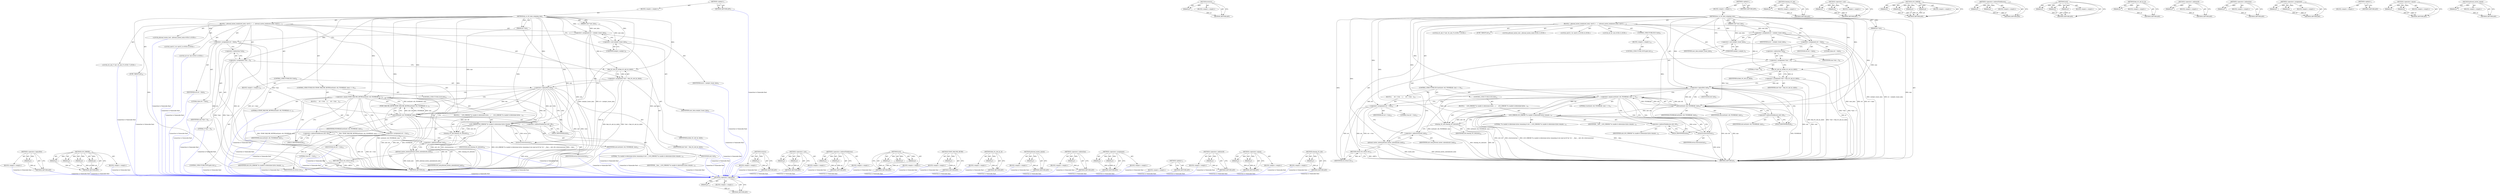 digraph "cleanup_rfc_slot" {
vulnerable_117 [label=<(METHOD,&lt;operator&gt;.logicalNot)>];
vulnerable_118 [label=<(PARAM,p1)>];
vulnerable_119 [label=<(BLOCK,&lt;empty&gt;,&lt;empty&gt;)>];
vulnerable_120 [label=<(METHOD_RETURN,ANY)>];
vulnerable_144 [label=<(METHOD,strerror)>];
vulnerable_145 [label=<(PARAM,p1)>];
vulnerable_146 [label=<(BLOCK,&lt;empty&gt;,&lt;empty&gt;)>];
vulnerable_147 [label=<(METHOD_RETURN,ANY)>];
vulnerable_6 [label=<(METHOD,&lt;global&gt;)<SUB>1</SUB>>];
vulnerable_7 [label=<(BLOCK,&lt;empty&gt;,&lt;empty&gt;)<SUB>1</SUB>>];
vulnerable_8 [label=<(METHOD,bta_co_rfc_data_outgoing_size)<SUB>1</SUB>>];
vulnerable_9 [label=<(PARAM,void *user_data)<SUB>1</SUB>>];
vulnerable_10 [label=<(PARAM,int *size)<SUB>1</SUB>>];
vulnerable_11 [label=<(BLOCK,{
  pthread_mutex_lock(&amp;slot_lock);

 uint32_t ...,{
  pthread_mutex_lock(&amp;slot_lock);

 uint32_t ...)<SUB>1</SUB>>];
vulnerable_12 [label="<(LOCAL,pthread_mutex_lock : pthread_mutex_lock)<SUB>2</SUB>>"];
vulnerable_13 [label="<(LOCAL,uint32_t id: uint32_t)<SUB>4</SUB>>"];
vulnerable_14 [label=<(&lt;operator&gt;.assignment,id = (uintptr_t)user_data)<SUB>4</SUB>>];
vulnerable_15 [label=<(IDENTIFIER,id,id = (uintptr_t)user_data)<SUB>4</SUB>>];
vulnerable_16 [label=<(&lt;operator&gt;.cast,(uintptr_t)user_data)<SUB>4</SUB>>];
vulnerable_17 [label=<(UNKNOWN,uintptr_t,uintptr_t)<SUB>4</SUB>>];
vulnerable_18 [label=<(IDENTIFIER,user_data,(uintptr_t)user_data)<SUB>4</SUB>>];
vulnerable_19 [label="<(LOCAL,int ret: int)<SUB>5</SUB>>"];
vulnerable_20 [label=<(&lt;operator&gt;.assignment,ret = false)<SUB>5</SUB>>];
vulnerable_21 [label=<(IDENTIFIER,ret,ret = false)<SUB>5</SUB>>];
vulnerable_22 [label=<(LITERAL,false,ret = false)<SUB>5</SUB>>];
vulnerable_23 [label=<(&lt;operator&gt;.assignment,*size = 0)<SUB>6</SUB>>];
vulnerable_24 [label=<(&lt;operator&gt;.indirection,*size)<SUB>6</SUB>>];
vulnerable_25 [label=<(IDENTIFIER,size,*size = 0)<SUB>6</SUB>>];
vulnerable_26 [label=<(LITERAL,0,*size = 0)<SUB>6</SUB>>];
vulnerable_27 [label="<(LOCAL,rfc_slot_t* slot: rfc_slot_t*)<SUB>7</SUB>>"];
vulnerable_28 [label=<(&lt;operator&gt;.assignment,*slot = find_rfc_slot_by_id(id))<SUB>7</SUB>>];
vulnerable_29 [label=<(IDENTIFIER,slot,*slot = find_rfc_slot_by_id(id))<SUB>7</SUB>>];
vulnerable_30 [label=<(find_rfc_slot_by_id,find_rfc_slot_by_id(id))<SUB>7</SUB>>];
vulnerable_31 [label=<(IDENTIFIER,id,find_rfc_slot_by_id(id))<SUB>7</SUB>>];
vulnerable_32 [label=<(CONTROL_STRUCTURE,IF,if (!slot))<SUB>9</SUB>>];
vulnerable_33 [label=<(&lt;operator&gt;.logicalNot,!slot)<SUB>9</SUB>>];
vulnerable_34 [label=<(IDENTIFIER,slot,!slot)<SUB>9</SUB>>];
vulnerable_35 [label=<(BLOCK,&lt;empty&gt;,&lt;empty&gt;)<SUB>10</SUB>>];
vulnerable_36 [label=<(CONTROL_STRUCTURE,GOTO,goto out;)<SUB>10</SUB>>];
vulnerable_37 [label=<(CONTROL_STRUCTURE,IF,if (ioctl(slot-&gt;fd, FIONREAD, size) == 0))<SUB>12</SUB>>];
vulnerable_38 [label=<(&lt;operator&gt;.equals,ioctl(slot-&gt;fd, FIONREAD, size) == 0)<SUB>12</SUB>>];
vulnerable_39 [label=<(ioctl,ioctl(slot-&gt;fd, FIONREAD, size))<SUB>12</SUB>>];
vulnerable_40 [label=<(&lt;operator&gt;.indirectFieldAccess,slot-&gt;fd)<SUB>12</SUB>>];
vulnerable_41 [label=<(IDENTIFIER,slot,ioctl(slot-&gt;fd, FIONREAD, size))<SUB>12</SUB>>];
vulnerable_42 [label=<(FIELD_IDENTIFIER,fd,fd)<SUB>12</SUB>>];
vulnerable_43 [label=<(IDENTIFIER,FIONREAD,ioctl(slot-&gt;fd, FIONREAD, size))<SUB>12</SUB>>];
vulnerable_44 [label=<(IDENTIFIER,size,ioctl(slot-&gt;fd, FIONREAD, size))<SUB>12</SUB>>];
vulnerable_45 [label=<(LITERAL,0,ioctl(slot-&gt;fd, FIONREAD, size) == 0)<SUB>12</SUB>>];
vulnerable_46 [label=<(BLOCK,{
     ret = true;
   },{
     ret = true;
   })<SUB>12</SUB>>];
vulnerable_47 [label=<(&lt;operator&gt;.assignment,ret = true)<SUB>13</SUB>>];
vulnerable_48 [label=<(IDENTIFIER,ret,ret = true)<SUB>13</SUB>>];
vulnerable_49 [label=<(LITERAL,true,ret = true)<SUB>13</SUB>>];
vulnerable_50 [label=<(CONTROL_STRUCTURE,ELSE,else)<SUB>14</SUB>>];
vulnerable_51 [label=<(BLOCK,{
     LOG_ERROR(&quot;%s unable to determine bytes ...,{
     LOG_ERROR(&quot;%s unable to determine bytes ...)<SUB>14</SUB>>];
vulnerable_52 [label=<(LOG_ERROR,LOG_ERROR(&quot;%s unable to determine bytes remaini...)<SUB>15</SUB>>];
vulnerable_53 [label=<(LITERAL,&quot;%s unable to determine bytes remaining to be r...,LOG_ERROR(&quot;%s unable to determine bytes remaini...)<SUB>15</SUB>>];
vulnerable_54 [label=<(IDENTIFIER,__func__,LOG_ERROR(&quot;%s unable to determine bytes remaini...)<SUB>15</SUB>>];
vulnerable_55 [label=<(&lt;operator&gt;.indirectFieldAccess,slot-&gt;fd)<SUB>15</SUB>>];
vulnerable_56 [label=<(IDENTIFIER,slot,LOG_ERROR(&quot;%s unable to determine bytes remaini...)<SUB>15</SUB>>];
vulnerable_57 [label=<(FIELD_IDENTIFIER,fd,fd)<SUB>15</SUB>>];
vulnerable_58 [label=<(strerror,strerror(errno))<SUB>15</SUB>>];
vulnerable_59 [label=<(IDENTIFIER,errno,strerror(errno))<SUB>15</SUB>>];
vulnerable_60 [label=<(cleanup_rfc_slot,cleanup_rfc_slot(slot))<SUB>16</SUB>>];
vulnerable_61 [label=<(IDENTIFIER,slot,cleanup_rfc_slot(slot))<SUB>16</SUB>>];
vulnerable_62 [label=<(JUMP_TARGET,out)<SUB>19</SUB>>];
vulnerable_63 [label=<(pthread_mutex_unlock,pthread_mutex_unlock(&amp;slot_lock))<SUB>20</SUB>>];
vulnerable_64 [label=<(&lt;operator&gt;.addressOf,&amp;slot_lock)<SUB>20</SUB>>];
vulnerable_65 [label=<(IDENTIFIER,slot_lock,pthread_mutex_unlock(&amp;slot_lock))<SUB>20</SUB>>];
vulnerable_66 [label=<(RETURN,return ret;,return ret;)<SUB>21</SUB>>];
vulnerable_67 [label=<(IDENTIFIER,ret,return ret;)<SUB>21</SUB>>];
vulnerable_68 [label=<(METHOD_RETURN,int)<SUB>1</SUB>>];
vulnerable_70 [label=<(METHOD_RETURN,ANY)<SUB>1</SUB>>];
vulnerable_148 [label=<(METHOD,cleanup_rfc_slot)>];
vulnerable_149 [label=<(PARAM,p1)>];
vulnerable_150 [label=<(BLOCK,&lt;empty&gt;,&lt;empty&gt;)>];
vulnerable_151 [label=<(METHOD_RETURN,ANY)>];
vulnerable_104 [label=<(METHOD,&lt;operator&gt;.cast)>];
vulnerable_105 [label=<(PARAM,p1)>];
vulnerable_106 [label=<(PARAM,p2)>];
vulnerable_107 [label=<(BLOCK,&lt;empty&gt;,&lt;empty&gt;)>];
vulnerable_108 [label=<(METHOD_RETURN,ANY)>];
vulnerable_137 [label=<(METHOD,LOG_ERROR)>];
vulnerable_138 [label=<(PARAM,p1)>];
vulnerable_139 [label=<(PARAM,p2)>];
vulnerable_140 [label=<(PARAM,p3)>];
vulnerable_141 [label=<(PARAM,p4)>];
vulnerable_142 [label=<(BLOCK,&lt;empty&gt;,&lt;empty&gt;)>];
vulnerable_143 [label=<(METHOD_RETURN,ANY)>];
vulnerable_132 [label=<(METHOD,&lt;operator&gt;.indirectFieldAccess)>];
vulnerable_133 [label=<(PARAM,p1)>];
vulnerable_134 [label=<(PARAM,p2)>];
vulnerable_135 [label=<(BLOCK,&lt;empty&gt;,&lt;empty&gt;)>];
vulnerable_136 [label=<(METHOD_RETURN,ANY)>];
vulnerable_126 [label=<(METHOD,ioctl)>];
vulnerable_127 [label=<(PARAM,p1)>];
vulnerable_128 [label=<(PARAM,p2)>];
vulnerable_129 [label=<(PARAM,p3)>];
vulnerable_130 [label=<(BLOCK,&lt;empty&gt;,&lt;empty&gt;)>];
vulnerable_131 [label=<(METHOD_RETURN,ANY)>];
vulnerable_113 [label=<(METHOD,find_rfc_slot_by_id)>];
vulnerable_114 [label=<(PARAM,p1)>];
vulnerable_115 [label=<(BLOCK,&lt;empty&gt;,&lt;empty&gt;)>];
vulnerable_116 [label=<(METHOD_RETURN,ANY)>];
vulnerable_156 [label=<(METHOD,&lt;operator&gt;.addressOf)>];
vulnerable_157 [label=<(PARAM,p1)>];
vulnerable_158 [label=<(BLOCK,&lt;empty&gt;,&lt;empty&gt;)>];
vulnerable_159 [label=<(METHOD_RETURN,ANY)>];
vulnerable_109 [label=<(METHOD,&lt;operator&gt;.indirection)>];
vulnerable_110 [label=<(PARAM,p1)>];
vulnerable_111 [label=<(BLOCK,&lt;empty&gt;,&lt;empty&gt;)>];
vulnerable_112 [label=<(METHOD_RETURN,ANY)>];
vulnerable_99 [label=<(METHOD,&lt;operator&gt;.assignment)>];
vulnerable_100 [label=<(PARAM,p1)>];
vulnerable_101 [label=<(PARAM,p2)>];
vulnerable_102 [label=<(BLOCK,&lt;empty&gt;,&lt;empty&gt;)>];
vulnerable_103 [label=<(METHOD_RETURN,ANY)>];
vulnerable_93 [label=<(METHOD,&lt;global&gt;)<SUB>1</SUB>>];
vulnerable_94 [label=<(BLOCK,&lt;empty&gt;,&lt;empty&gt;)>];
vulnerable_95 [label=<(METHOD_RETURN,ANY)>];
vulnerable_121 [label=<(METHOD,&lt;operator&gt;.equals)>];
vulnerable_122 [label=<(PARAM,p1)>];
vulnerable_123 [label=<(PARAM,p2)>];
vulnerable_124 [label=<(BLOCK,&lt;empty&gt;,&lt;empty&gt;)>];
vulnerable_125 [label=<(METHOD_RETURN,ANY)>];
vulnerable_152 [label=<(METHOD,pthread_mutex_unlock)>];
vulnerable_153 [label=<(PARAM,p1)>];
vulnerable_154 [label=<(BLOCK,&lt;empty&gt;,&lt;empty&gt;)>];
vulnerable_155 [label=<(METHOD_RETURN,ANY)>];
fixed_118 [label=<(METHOD,&lt;operator&gt;.logicalNot)>];
fixed_119 [label=<(PARAM,p1)>];
fixed_120 [label=<(BLOCK,&lt;empty&gt;,&lt;empty&gt;)>];
fixed_121 [label=<(METHOD_RETURN,ANY)>];
fixed_142 [label=<(METHOD,LOG_ERROR)>];
fixed_143 [label=<(PARAM,p1)>];
fixed_144 [label=<(PARAM,p2)>];
fixed_145 [label=<(PARAM,p3)>];
fixed_146 [label=<(PARAM,p4)>];
fixed_147 [label=<(BLOCK,&lt;empty&gt;,&lt;empty&gt;)>];
fixed_148 [label=<(METHOD_RETURN,ANY)>];
fixed_6 [label=<(METHOD,&lt;global&gt;)<SUB>1</SUB>>];
fixed_7 [label=<(BLOCK,&lt;empty&gt;,&lt;empty&gt;)<SUB>1</SUB>>];
fixed_8 [label=<(METHOD,bta_co_rfc_data_outgoing_size)<SUB>1</SUB>>];
fixed_9 [label=<(PARAM,void *user_data)<SUB>1</SUB>>];
fixed_10 [label=<(PARAM,int *size)<SUB>1</SUB>>];
fixed_11 [label=<(BLOCK,{
  pthread_mutex_lock(&amp;slot_lock);

 uint32_t ...,{
  pthread_mutex_lock(&amp;slot_lock);

 uint32_t ...)<SUB>1</SUB>>];
fixed_12 [label="<(LOCAL,pthread_mutex_lock : pthread_mutex_lock)<SUB>2</SUB>>"];
fixed_13 [label="<(LOCAL,uint32_t id: uint32_t)<SUB>4</SUB>>"];
fixed_14 [label=<(&lt;operator&gt;.assignment,id = (uintptr_t)user_data)<SUB>4</SUB>>];
fixed_15 [label=<(IDENTIFIER,id,id = (uintptr_t)user_data)<SUB>4</SUB>>];
fixed_16 [label=<(&lt;operator&gt;.cast,(uintptr_t)user_data)<SUB>4</SUB>>];
fixed_17 [label=<(UNKNOWN,uintptr_t,uintptr_t)<SUB>4</SUB>>];
fixed_18 [label=<(IDENTIFIER,user_data,(uintptr_t)user_data)<SUB>4</SUB>>];
fixed_19 [label="<(LOCAL,int ret: int)<SUB>5</SUB>>"];
fixed_20 [label=<(&lt;operator&gt;.assignment,ret = false)<SUB>5</SUB>>];
fixed_21 [label=<(IDENTIFIER,ret,ret = false)<SUB>5</SUB>>];
fixed_22 [label=<(LITERAL,false,ret = false)<SUB>5</SUB>>];
fixed_23 [label=<(&lt;operator&gt;.assignment,*size = 0)<SUB>6</SUB>>];
fixed_24 [label=<(&lt;operator&gt;.indirection,*size)<SUB>6</SUB>>];
fixed_25 [label=<(IDENTIFIER,size,*size = 0)<SUB>6</SUB>>];
fixed_26 [label=<(LITERAL,0,*size = 0)<SUB>6</SUB>>];
fixed_27 [label="<(LOCAL,rfc_slot_t* slot: rfc_slot_t*)<SUB>7</SUB>>"];
fixed_28 [label=<(&lt;operator&gt;.assignment,*slot = find_rfc_slot_by_id(id))<SUB>7</SUB>>];
fixed_29 [label=<(IDENTIFIER,slot,*slot = find_rfc_slot_by_id(id))<SUB>7</SUB>>];
fixed_30 [label=<(find_rfc_slot_by_id,find_rfc_slot_by_id(id))<SUB>7</SUB>>];
fixed_31 [label=<(IDENTIFIER,id,find_rfc_slot_by_id(id))<SUB>7</SUB>>];
fixed_32 [label=<(CONTROL_STRUCTURE,IF,if (!slot))<SUB>9</SUB>>];
fixed_33 [label=<(&lt;operator&gt;.logicalNot,!slot)<SUB>9</SUB>>];
fixed_34 [label=<(IDENTIFIER,slot,!slot)<SUB>9</SUB>>];
fixed_35 [label=<(BLOCK,&lt;empty&gt;,&lt;empty&gt;)<SUB>10</SUB>>];
fixed_36 [label=<(CONTROL_STRUCTURE,GOTO,goto out;)<SUB>10</SUB>>];
fixed_37 [label=<(CONTROL_STRUCTURE,IF,if (TEMP_FAILURE_RETRY(ioctl(slot-&gt;fd, FIONREAD, size)) == 0))<SUB>12</SUB>>];
fixed_38 [label=<(&lt;operator&gt;.equals,TEMP_FAILURE_RETRY(ioctl(slot-&gt;fd, FIONREAD, si...)<SUB>12</SUB>>];
fixed_39 [label=<(TEMP_FAILURE_RETRY,TEMP_FAILURE_RETRY(ioctl(slot-&gt;fd, FIONREAD, si...)<SUB>12</SUB>>];
fixed_40 [label=<(ioctl,ioctl(slot-&gt;fd, FIONREAD, size))<SUB>12</SUB>>];
fixed_41 [label=<(&lt;operator&gt;.indirectFieldAccess,slot-&gt;fd)<SUB>12</SUB>>];
fixed_42 [label=<(IDENTIFIER,slot,ioctl(slot-&gt;fd, FIONREAD, size))<SUB>12</SUB>>];
fixed_43 [label=<(FIELD_IDENTIFIER,fd,fd)<SUB>12</SUB>>];
fixed_44 [label=<(IDENTIFIER,FIONREAD,ioctl(slot-&gt;fd, FIONREAD, size))<SUB>12</SUB>>];
fixed_45 [label=<(IDENTIFIER,size,ioctl(slot-&gt;fd, FIONREAD, size))<SUB>12</SUB>>];
fixed_46 [label=<(LITERAL,0,TEMP_FAILURE_RETRY(ioctl(slot-&gt;fd, FIONREAD, si...)<SUB>12</SUB>>];
fixed_47 [label=<(BLOCK,{
     ret = true;
   },{
     ret = true;
   })<SUB>12</SUB>>];
fixed_48 [label=<(&lt;operator&gt;.assignment,ret = true)<SUB>13</SUB>>];
fixed_49 [label=<(IDENTIFIER,ret,ret = true)<SUB>13</SUB>>];
fixed_50 [label=<(LITERAL,true,ret = true)<SUB>13</SUB>>];
fixed_51 [label=<(CONTROL_STRUCTURE,ELSE,else)<SUB>14</SUB>>];
fixed_52 [label=<(BLOCK,{
     LOG_ERROR(&quot;%s unable to determine bytes ...,{
     LOG_ERROR(&quot;%s unable to determine bytes ...)<SUB>14</SUB>>];
fixed_53 [label=<(LOG_ERROR,LOG_ERROR(&quot;%s unable to determine bytes remaini...)<SUB>15</SUB>>];
fixed_54 [label=<(LITERAL,&quot;%s unable to determine bytes remaining to be r...,LOG_ERROR(&quot;%s unable to determine bytes remaini...)<SUB>15</SUB>>];
fixed_55 [label=<(IDENTIFIER,__func__,LOG_ERROR(&quot;%s unable to determine bytes remaini...)<SUB>15</SUB>>];
fixed_56 [label=<(&lt;operator&gt;.indirectFieldAccess,slot-&gt;fd)<SUB>15</SUB>>];
fixed_57 [label=<(IDENTIFIER,slot,LOG_ERROR(&quot;%s unable to determine bytes remaini...)<SUB>15</SUB>>];
fixed_58 [label=<(FIELD_IDENTIFIER,fd,fd)<SUB>15</SUB>>];
fixed_59 [label=<(strerror,strerror(errno))<SUB>15</SUB>>];
fixed_60 [label=<(IDENTIFIER,errno,strerror(errno))<SUB>15</SUB>>];
fixed_61 [label=<(cleanup_rfc_slot,cleanup_rfc_slot(slot))<SUB>16</SUB>>];
fixed_62 [label=<(IDENTIFIER,slot,cleanup_rfc_slot(slot))<SUB>16</SUB>>];
fixed_63 [label=<(JUMP_TARGET,out)<SUB>19</SUB>>];
fixed_64 [label=<(pthread_mutex_unlock,pthread_mutex_unlock(&amp;slot_lock))<SUB>20</SUB>>];
fixed_65 [label=<(&lt;operator&gt;.addressOf,&amp;slot_lock)<SUB>20</SUB>>];
fixed_66 [label=<(IDENTIFIER,slot_lock,pthread_mutex_unlock(&amp;slot_lock))<SUB>20</SUB>>];
fixed_67 [label=<(RETURN,return ret;,return ret;)<SUB>21</SUB>>];
fixed_68 [label=<(IDENTIFIER,ret,return ret;)<SUB>21</SUB>>];
fixed_69 [label=<(METHOD_RETURN,int)<SUB>1</SUB>>];
fixed_71 [label=<(METHOD_RETURN,ANY)<SUB>1</SUB>>];
fixed_149 [label=<(METHOD,strerror)>];
fixed_150 [label=<(PARAM,p1)>];
fixed_151 [label=<(BLOCK,&lt;empty&gt;,&lt;empty&gt;)>];
fixed_152 [label=<(METHOD_RETURN,ANY)>];
fixed_105 [label=<(METHOD,&lt;operator&gt;.cast)>];
fixed_106 [label=<(PARAM,p1)>];
fixed_107 [label=<(PARAM,p2)>];
fixed_108 [label=<(BLOCK,&lt;empty&gt;,&lt;empty&gt;)>];
fixed_109 [label=<(METHOD_RETURN,ANY)>];
fixed_137 [label=<(METHOD,&lt;operator&gt;.indirectFieldAccess)>];
fixed_138 [label=<(PARAM,p1)>];
fixed_139 [label=<(PARAM,p2)>];
fixed_140 [label=<(BLOCK,&lt;empty&gt;,&lt;empty&gt;)>];
fixed_141 [label=<(METHOD_RETURN,ANY)>];
fixed_131 [label=<(METHOD,ioctl)>];
fixed_132 [label=<(PARAM,p1)>];
fixed_133 [label=<(PARAM,p2)>];
fixed_134 [label=<(PARAM,p3)>];
fixed_135 [label=<(BLOCK,&lt;empty&gt;,&lt;empty&gt;)>];
fixed_136 [label=<(METHOD_RETURN,ANY)>];
fixed_127 [label=<(METHOD,TEMP_FAILURE_RETRY)>];
fixed_128 [label=<(PARAM,p1)>];
fixed_129 [label=<(BLOCK,&lt;empty&gt;,&lt;empty&gt;)>];
fixed_130 [label=<(METHOD_RETURN,ANY)>];
fixed_114 [label=<(METHOD,find_rfc_slot_by_id)>];
fixed_115 [label=<(PARAM,p1)>];
fixed_116 [label=<(BLOCK,&lt;empty&gt;,&lt;empty&gt;)>];
fixed_117 [label=<(METHOD_RETURN,ANY)>];
fixed_157 [label=<(METHOD,pthread_mutex_unlock)>];
fixed_158 [label=<(PARAM,p1)>];
fixed_159 [label=<(BLOCK,&lt;empty&gt;,&lt;empty&gt;)>];
fixed_160 [label=<(METHOD_RETURN,ANY)>];
fixed_110 [label=<(METHOD,&lt;operator&gt;.indirection)>];
fixed_111 [label=<(PARAM,p1)>];
fixed_112 [label=<(BLOCK,&lt;empty&gt;,&lt;empty&gt;)>];
fixed_113 [label=<(METHOD_RETURN,ANY)>];
fixed_100 [label=<(METHOD,&lt;operator&gt;.assignment)>];
fixed_101 [label=<(PARAM,p1)>];
fixed_102 [label=<(PARAM,p2)>];
fixed_103 [label=<(BLOCK,&lt;empty&gt;,&lt;empty&gt;)>];
fixed_104 [label=<(METHOD_RETURN,ANY)>];
fixed_94 [label=<(METHOD,&lt;global&gt;)<SUB>1</SUB>>];
fixed_95 [label=<(BLOCK,&lt;empty&gt;,&lt;empty&gt;)>];
fixed_96 [label=<(METHOD_RETURN,ANY)>];
fixed_161 [label=<(METHOD,&lt;operator&gt;.addressOf)>];
fixed_162 [label=<(PARAM,p1)>];
fixed_163 [label=<(BLOCK,&lt;empty&gt;,&lt;empty&gt;)>];
fixed_164 [label=<(METHOD_RETURN,ANY)>];
fixed_122 [label=<(METHOD,&lt;operator&gt;.equals)>];
fixed_123 [label=<(PARAM,p1)>];
fixed_124 [label=<(PARAM,p2)>];
fixed_125 [label=<(BLOCK,&lt;empty&gt;,&lt;empty&gt;)>];
fixed_126 [label=<(METHOD_RETURN,ANY)>];
fixed_153 [label=<(METHOD,cleanup_rfc_slot)>];
fixed_154 [label=<(PARAM,p1)>];
fixed_155 [label=<(BLOCK,&lt;empty&gt;,&lt;empty&gt;)>];
fixed_156 [label=<(METHOD_RETURN,ANY)>];
vulnerable_117 -> vulnerable_118  [key=0, label="AST: "];
vulnerable_117 -> vulnerable_118  [key=1, label="DDG: "];
vulnerable_117 -> vulnerable_119  [key=0, label="AST: "];
vulnerable_117 -> vulnerable_120  [key=0, label="AST: "];
vulnerable_117 -> vulnerable_120  [key=1, label="CFG: "];
vulnerable_118 -> vulnerable_120  [key=0, label="DDG: p1"];
vulnerable_144 -> vulnerable_145  [key=0, label="AST: "];
vulnerable_144 -> vulnerable_145  [key=1, label="DDG: "];
vulnerable_144 -> vulnerable_146  [key=0, label="AST: "];
vulnerable_144 -> vulnerable_147  [key=0, label="AST: "];
vulnerable_144 -> vulnerable_147  [key=1, label="CFG: "];
vulnerable_145 -> vulnerable_147  [key=0, label="DDG: p1"];
vulnerable_6 -> vulnerable_7  [key=0, label="AST: "];
vulnerable_6 -> vulnerable_70  [key=0, label="AST: "];
vulnerable_6 -> vulnerable_70  [key=1, label="CFG: "];
vulnerable_7 -> vulnerable_8  [key=0, label="AST: "];
vulnerable_8 -> vulnerable_9  [key=0, label="AST: "];
vulnerable_8 -> vulnerable_9  [key=1, label="DDG: "];
vulnerable_8 -> vulnerable_10  [key=0, label="AST: "];
vulnerable_8 -> vulnerable_10  [key=1, label="DDG: "];
vulnerable_8 -> vulnerable_11  [key=0, label="AST: "];
vulnerable_8 -> vulnerable_68  [key=0, label="AST: "];
vulnerable_8 -> vulnerable_17  [key=0, label="CFG: "];
vulnerable_8 -> vulnerable_14  [key=0, label="DDG: "];
vulnerable_8 -> vulnerable_20  [key=0, label="DDG: "];
vulnerable_8 -> vulnerable_23  [key=0, label="DDG: "];
vulnerable_8 -> vulnerable_63  [key=0, label="DDG: "];
vulnerable_8 -> vulnerable_67  [key=0, label="DDG: "];
vulnerable_8 -> vulnerable_16  [key=0, label="DDG: "];
vulnerable_8 -> vulnerable_30  [key=0, label="DDG: "];
vulnerable_8 -> vulnerable_33  [key=0, label="DDG: "];
vulnerable_8 -> vulnerable_38  [key=0, label="DDG: "];
vulnerable_8 -> vulnerable_47  [key=0, label="DDG: "];
vulnerable_8 -> vulnerable_39  [key=0, label="DDG: "];
vulnerable_8 -> vulnerable_52  [key=0, label="DDG: "];
vulnerable_8 -> vulnerable_60  [key=0, label="DDG: "];
vulnerable_8 -> vulnerable_58  [key=0, label="DDG: "];
vulnerable_9 -> vulnerable_14  [key=0, label="DDG: user_data"];
vulnerable_9 -> vulnerable_16  [key=0, label="DDG: user_data"];
vulnerable_10 -> vulnerable_68  [key=0, label="DDG: size"];
vulnerable_10 -> vulnerable_39  [key=0, label="DDG: size"];
vulnerable_11 -> vulnerable_12  [key=0, label="AST: "];
vulnerable_11 -> vulnerable_13  [key=0, label="AST: "];
vulnerable_11 -> vulnerable_14  [key=0, label="AST: "];
vulnerable_11 -> vulnerable_19  [key=0, label="AST: "];
vulnerable_11 -> vulnerable_20  [key=0, label="AST: "];
vulnerable_11 -> vulnerable_23  [key=0, label="AST: "];
vulnerable_11 -> vulnerable_27  [key=0, label="AST: "];
vulnerable_11 -> vulnerable_28  [key=0, label="AST: "];
vulnerable_11 -> vulnerable_32  [key=0, label="AST: "];
vulnerable_11 -> vulnerable_37  [key=0, label="AST: "];
vulnerable_11 -> vulnerable_62  [key=0, label="AST: "];
vulnerable_11 -> vulnerable_63  [key=0, label="AST: "];
vulnerable_11 -> vulnerable_66  [key=0, label="AST: "];
vulnerable_14 -> vulnerable_15  [key=0, label="AST: "];
vulnerable_14 -> vulnerable_16  [key=0, label="AST: "];
vulnerable_14 -> vulnerable_20  [key=0, label="CFG: "];
vulnerable_14 -> vulnerable_68  [key=0, label="DDG: (uintptr_t)user_data"];
vulnerable_14 -> vulnerable_68  [key=1, label="DDG: id = (uintptr_t)user_data"];
vulnerable_14 -> vulnerable_30  [key=0, label="DDG: id"];
vulnerable_16 -> vulnerable_17  [key=0, label="AST: "];
vulnerable_16 -> vulnerable_18  [key=0, label="AST: "];
vulnerable_16 -> vulnerable_14  [key=0, label="CFG: "];
vulnerable_16 -> vulnerable_68  [key=0, label="DDG: user_data"];
vulnerable_17 -> vulnerable_16  [key=0, label="CFG: "];
vulnerable_20 -> vulnerable_21  [key=0, label="AST: "];
vulnerable_20 -> vulnerable_22  [key=0, label="AST: "];
vulnerable_20 -> vulnerable_24  [key=0, label="CFG: "];
vulnerable_20 -> vulnerable_68  [key=0, label="DDG: ret"];
vulnerable_20 -> vulnerable_68  [key=1, label="DDG: ret = false"];
vulnerable_20 -> vulnerable_67  [key=0, label="DDG: ret"];
vulnerable_23 -> vulnerable_24  [key=0, label="AST: "];
vulnerable_23 -> vulnerable_26  [key=0, label="AST: "];
vulnerable_23 -> vulnerable_30  [key=0, label="CFG: "];
vulnerable_23 -> vulnerable_68  [key=0, label="DDG: *size"];
vulnerable_23 -> vulnerable_68  [key=1, label="DDG: *size = 0"];
vulnerable_23 -> vulnerable_39  [key=0, label="DDG: *size"];
vulnerable_24 -> vulnerable_25  [key=0, label="AST: "];
vulnerable_24 -> vulnerable_23  [key=0, label="CFG: "];
vulnerable_28 -> vulnerable_29  [key=0, label="AST: "];
vulnerable_28 -> vulnerable_30  [key=0, label="AST: "];
vulnerable_28 -> vulnerable_33  [key=0, label="CFG: "];
vulnerable_28 -> vulnerable_33  [key=1, label="DDG: slot"];
vulnerable_28 -> vulnerable_68  [key=0, label="DDG: find_rfc_slot_by_id(id)"];
vulnerable_28 -> vulnerable_68  [key=1, label="DDG: *slot = find_rfc_slot_by_id(id)"];
vulnerable_30 -> vulnerable_31  [key=0, label="AST: "];
vulnerable_30 -> vulnerable_28  [key=0, label="CFG: "];
vulnerable_30 -> vulnerable_28  [key=1, label="DDG: id"];
vulnerable_30 -> vulnerable_68  [key=0, label="DDG: id"];
vulnerable_32 -> vulnerable_33  [key=0, label="AST: "];
vulnerable_32 -> vulnerable_35  [key=0, label="AST: "];
vulnerable_33 -> vulnerable_34  [key=0, label="AST: "];
vulnerable_33 -> vulnerable_64  [key=0, label="CFG: "];
vulnerable_33 -> vulnerable_42  [key=0, label="CFG: "];
vulnerable_33 -> vulnerable_42  [key=1, label="CDG: "];
vulnerable_33 -> vulnerable_68  [key=0, label="DDG: slot"];
vulnerable_33 -> vulnerable_68  [key=1, label="DDG: !slot"];
vulnerable_33 -> vulnerable_39  [key=0, label="DDG: slot"];
vulnerable_33 -> vulnerable_39  [key=1, label="CDG: "];
vulnerable_33 -> vulnerable_52  [key=0, label="DDG: slot"];
vulnerable_33 -> vulnerable_60  [key=0, label="DDG: slot"];
vulnerable_33 -> vulnerable_40  [key=0, label="CDG: "];
vulnerable_33 -> vulnerable_38  [key=0, label="CDG: "];
vulnerable_35 -> vulnerable_36  [key=0, label="AST: "];
vulnerable_37 -> vulnerable_38  [key=0, label="AST: "];
vulnerable_37 -> vulnerable_46  [key=0, label="AST: "];
vulnerable_37 -> vulnerable_50  [key=0, label="AST: "];
vulnerable_38 -> vulnerable_39  [key=0, label="AST: "];
vulnerable_38 -> vulnerable_45  [key=0, label="AST: "];
vulnerable_38 -> vulnerable_47  [key=0, label="CFG: "];
vulnerable_38 -> vulnerable_47  [key=1, label="CDG: "];
vulnerable_38 -> vulnerable_57  [key=0, label="CFG: "];
vulnerable_38 -> vulnerable_57  [key=1, label="CDG: "];
vulnerable_38 -> vulnerable_68  [key=0, label="DDG: ioctl(slot-&gt;fd, FIONREAD, size)"];
vulnerable_38 -> vulnerable_68  [key=1, label="DDG: ioctl(slot-&gt;fd, FIONREAD, size) == 0"];
vulnerable_38 -> vulnerable_58  [key=0, label="CDG: "];
vulnerable_38 -> vulnerable_60  [key=0, label="CDG: "];
vulnerable_38 -> vulnerable_52  [key=0, label="CDG: "];
vulnerable_38 -> vulnerable_55  [key=0, label="CDG: "];
vulnerable_39 -> vulnerable_40  [key=0, label="AST: "];
vulnerable_39 -> vulnerable_43  [key=0, label="AST: "];
vulnerable_39 -> vulnerable_44  [key=0, label="AST: "];
vulnerable_39 -> vulnerable_38  [key=0, label="CFG: "];
vulnerable_39 -> vulnerable_38  [key=1, label="DDG: slot-&gt;fd"];
vulnerable_39 -> vulnerable_38  [key=2, label="DDG: FIONREAD"];
vulnerable_39 -> vulnerable_38  [key=3, label="DDG: size"];
vulnerable_39 -> vulnerable_68  [key=0, label="DDG: slot-&gt;fd"];
vulnerable_39 -> vulnerable_68  [key=1, label="DDG: size"];
vulnerable_39 -> vulnerable_68  [key=2, label="DDG: FIONREAD"];
vulnerable_39 -> vulnerable_52  [key=0, label="DDG: slot-&gt;fd"];
vulnerable_40 -> vulnerable_41  [key=0, label="AST: "];
vulnerable_40 -> vulnerable_42  [key=0, label="AST: "];
vulnerable_40 -> vulnerable_39  [key=0, label="CFG: "];
vulnerable_42 -> vulnerable_40  [key=0, label="CFG: "];
vulnerable_46 -> vulnerable_47  [key=0, label="AST: "];
vulnerable_47 -> vulnerable_48  [key=0, label="AST: "];
vulnerable_47 -> vulnerable_49  [key=0, label="AST: "];
vulnerable_47 -> vulnerable_64  [key=0, label="CFG: "];
vulnerable_47 -> vulnerable_68  [key=0, label="DDG: ret"];
vulnerable_47 -> vulnerable_68  [key=1, label="DDG: ret = true"];
vulnerable_47 -> vulnerable_67  [key=0, label="DDG: ret"];
vulnerable_50 -> vulnerable_51  [key=0, label="AST: "];
vulnerable_51 -> vulnerable_52  [key=0, label="AST: "];
vulnerable_51 -> vulnerable_60  [key=0, label="AST: "];
vulnerable_52 -> vulnerable_53  [key=0, label="AST: "];
vulnerable_52 -> vulnerable_54  [key=0, label="AST: "];
vulnerable_52 -> vulnerable_55  [key=0, label="AST: "];
vulnerable_52 -> vulnerable_58  [key=0, label="AST: "];
vulnerable_52 -> vulnerable_60  [key=0, label="CFG: "];
vulnerable_52 -> vulnerable_60  [key=1, label="DDG: slot-&gt;fd"];
vulnerable_52 -> vulnerable_68  [key=0, label="DDG: slot-&gt;fd"];
vulnerable_52 -> vulnerable_68  [key=1, label="DDG: strerror(errno)"];
vulnerable_52 -> vulnerable_68  [key=2, label="DDG: LOG_ERROR(&quot;%s unable to determine bytes remaining to be read on fd %d: %s&quot;, __func__, slot-&gt;fd, strerror(errno))"];
vulnerable_52 -> vulnerable_68  [key=3, label="DDG: __func__"];
vulnerable_55 -> vulnerable_56  [key=0, label="AST: "];
vulnerable_55 -> vulnerable_57  [key=0, label="AST: "];
vulnerable_55 -> vulnerable_58  [key=0, label="CFG: "];
vulnerable_57 -> vulnerable_55  [key=0, label="CFG: "];
vulnerable_58 -> vulnerable_59  [key=0, label="AST: "];
vulnerable_58 -> vulnerable_52  [key=0, label="CFG: "];
vulnerable_58 -> vulnerable_52  [key=1, label="DDG: errno"];
vulnerable_58 -> vulnerable_68  [key=0, label="DDG: errno"];
vulnerable_60 -> vulnerable_61  [key=0, label="AST: "];
vulnerable_60 -> vulnerable_64  [key=0, label="CFG: "];
vulnerable_60 -> vulnerable_68  [key=0, label="DDG: slot"];
vulnerable_60 -> vulnerable_68  [key=1, label="DDG: cleanup_rfc_slot(slot)"];
vulnerable_63 -> vulnerable_64  [key=0, label="AST: "];
vulnerable_63 -> vulnerable_66  [key=0, label="CFG: "];
vulnerable_63 -> vulnerable_68  [key=0, label="DDG: &amp;slot_lock"];
vulnerable_63 -> vulnerable_68  [key=1, label="DDG: pthread_mutex_unlock(&amp;slot_lock)"];
vulnerable_64 -> vulnerable_65  [key=0, label="AST: "];
vulnerable_64 -> vulnerable_63  [key=0, label="CFG: "];
vulnerable_66 -> vulnerable_67  [key=0, label="AST: "];
vulnerable_66 -> vulnerable_68  [key=0, label="CFG: "];
vulnerable_66 -> vulnerable_68  [key=1, label="DDG: &lt;RET&gt;"];
vulnerable_67 -> vulnerable_66  [key=0, label="DDG: ret"];
vulnerable_148 -> vulnerable_149  [key=0, label="AST: "];
vulnerable_148 -> vulnerable_149  [key=1, label="DDG: "];
vulnerable_148 -> vulnerable_150  [key=0, label="AST: "];
vulnerable_148 -> vulnerable_151  [key=0, label="AST: "];
vulnerable_148 -> vulnerable_151  [key=1, label="CFG: "];
vulnerable_149 -> vulnerable_151  [key=0, label="DDG: p1"];
vulnerable_104 -> vulnerable_105  [key=0, label="AST: "];
vulnerable_104 -> vulnerable_105  [key=1, label="DDG: "];
vulnerable_104 -> vulnerable_107  [key=0, label="AST: "];
vulnerable_104 -> vulnerable_106  [key=0, label="AST: "];
vulnerable_104 -> vulnerable_106  [key=1, label="DDG: "];
vulnerable_104 -> vulnerable_108  [key=0, label="AST: "];
vulnerable_104 -> vulnerable_108  [key=1, label="CFG: "];
vulnerable_105 -> vulnerable_108  [key=0, label="DDG: p1"];
vulnerable_106 -> vulnerable_108  [key=0, label="DDG: p2"];
vulnerable_137 -> vulnerable_138  [key=0, label="AST: "];
vulnerable_137 -> vulnerable_138  [key=1, label="DDG: "];
vulnerable_137 -> vulnerable_142  [key=0, label="AST: "];
vulnerable_137 -> vulnerable_139  [key=0, label="AST: "];
vulnerable_137 -> vulnerable_139  [key=1, label="DDG: "];
vulnerable_137 -> vulnerable_143  [key=0, label="AST: "];
vulnerable_137 -> vulnerable_143  [key=1, label="CFG: "];
vulnerable_137 -> vulnerable_140  [key=0, label="AST: "];
vulnerable_137 -> vulnerable_140  [key=1, label="DDG: "];
vulnerable_137 -> vulnerable_141  [key=0, label="AST: "];
vulnerable_137 -> vulnerable_141  [key=1, label="DDG: "];
vulnerable_138 -> vulnerable_143  [key=0, label="DDG: p1"];
vulnerable_139 -> vulnerable_143  [key=0, label="DDG: p2"];
vulnerable_140 -> vulnerable_143  [key=0, label="DDG: p3"];
vulnerable_141 -> vulnerable_143  [key=0, label="DDG: p4"];
vulnerable_132 -> vulnerable_133  [key=0, label="AST: "];
vulnerable_132 -> vulnerable_133  [key=1, label="DDG: "];
vulnerable_132 -> vulnerable_135  [key=0, label="AST: "];
vulnerable_132 -> vulnerable_134  [key=0, label="AST: "];
vulnerable_132 -> vulnerable_134  [key=1, label="DDG: "];
vulnerable_132 -> vulnerable_136  [key=0, label="AST: "];
vulnerable_132 -> vulnerable_136  [key=1, label="CFG: "];
vulnerable_133 -> vulnerable_136  [key=0, label="DDG: p1"];
vulnerable_134 -> vulnerable_136  [key=0, label="DDG: p2"];
vulnerable_126 -> vulnerable_127  [key=0, label="AST: "];
vulnerable_126 -> vulnerable_127  [key=1, label="DDG: "];
vulnerable_126 -> vulnerable_130  [key=0, label="AST: "];
vulnerable_126 -> vulnerable_128  [key=0, label="AST: "];
vulnerable_126 -> vulnerable_128  [key=1, label="DDG: "];
vulnerable_126 -> vulnerable_131  [key=0, label="AST: "];
vulnerable_126 -> vulnerable_131  [key=1, label="CFG: "];
vulnerable_126 -> vulnerable_129  [key=0, label="AST: "];
vulnerable_126 -> vulnerable_129  [key=1, label="DDG: "];
vulnerable_127 -> vulnerable_131  [key=0, label="DDG: p1"];
vulnerable_128 -> vulnerable_131  [key=0, label="DDG: p2"];
vulnerable_129 -> vulnerable_131  [key=0, label="DDG: p3"];
vulnerable_113 -> vulnerable_114  [key=0, label="AST: "];
vulnerable_113 -> vulnerable_114  [key=1, label="DDG: "];
vulnerable_113 -> vulnerable_115  [key=0, label="AST: "];
vulnerable_113 -> vulnerable_116  [key=0, label="AST: "];
vulnerable_113 -> vulnerable_116  [key=1, label="CFG: "];
vulnerable_114 -> vulnerable_116  [key=0, label="DDG: p1"];
vulnerable_156 -> vulnerable_157  [key=0, label="AST: "];
vulnerable_156 -> vulnerable_157  [key=1, label="DDG: "];
vulnerable_156 -> vulnerable_158  [key=0, label="AST: "];
vulnerable_156 -> vulnerable_159  [key=0, label="AST: "];
vulnerable_156 -> vulnerable_159  [key=1, label="CFG: "];
vulnerable_157 -> vulnerable_159  [key=0, label="DDG: p1"];
vulnerable_109 -> vulnerable_110  [key=0, label="AST: "];
vulnerable_109 -> vulnerable_110  [key=1, label="DDG: "];
vulnerable_109 -> vulnerable_111  [key=0, label="AST: "];
vulnerable_109 -> vulnerable_112  [key=0, label="AST: "];
vulnerable_109 -> vulnerable_112  [key=1, label="CFG: "];
vulnerable_110 -> vulnerable_112  [key=0, label="DDG: p1"];
vulnerable_99 -> vulnerable_100  [key=0, label="AST: "];
vulnerable_99 -> vulnerable_100  [key=1, label="DDG: "];
vulnerable_99 -> vulnerable_102  [key=0, label="AST: "];
vulnerable_99 -> vulnerable_101  [key=0, label="AST: "];
vulnerable_99 -> vulnerable_101  [key=1, label="DDG: "];
vulnerable_99 -> vulnerable_103  [key=0, label="AST: "];
vulnerable_99 -> vulnerable_103  [key=1, label="CFG: "];
vulnerable_100 -> vulnerable_103  [key=0, label="DDG: p1"];
vulnerable_101 -> vulnerable_103  [key=0, label="DDG: p2"];
vulnerable_93 -> vulnerable_94  [key=0, label="AST: "];
vulnerable_93 -> vulnerable_95  [key=0, label="AST: "];
vulnerable_93 -> vulnerable_95  [key=1, label="CFG: "];
vulnerable_121 -> vulnerable_122  [key=0, label="AST: "];
vulnerable_121 -> vulnerable_122  [key=1, label="DDG: "];
vulnerable_121 -> vulnerable_124  [key=0, label="AST: "];
vulnerable_121 -> vulnerable_123  [key=0, label="AST: "];
vulnerable_121 -> vulnerable_123  [key=1, label="DDG: "];
vulnerable_121 -> vulnerable_125  [key=0, label="AST: "];
vulnerable_121 -> vulnerable_125  [key=1, label="CFG: "];
vulnerable_122 -> vulnerable_125  [key=0, label="DDG: p1"];
vulnerable_123 -> vulnerable_125  [key=0, label="DDG: p2"];
vulnerable_152 -> vulnerable_153  [key=0, label="AST: "];
vulnerable_152 -> vulnerable_153  [key=1, label="DDG: "];
vulnerable_152 -> vulnerable_154  [key=0, label="AST: "];
vulnerable_152 -> vulnerable_155  [key=0, label="AST: "];
vulnerable_152 -> vulnerable_155  [key=1, label="CFG: "];
vulnerable_153 -> vulnerable_155  [key=0, label="DDG: p1"];
fixed_118 -> fixed_119  [key=0, label="AST: "];
fixed_118 -> fixed_119  [key=1, label="DDG: "];
fixed_118 -> fixed_120  [key=0, label="AST: "];
fixed_118 -> fixed_121  [key=0, label="AST: "];
fixed_118 -> fixed_121  [key=1, label="CFG: "];
fixed_119 -> fixed_121  [key=0, label="DDG: p1"];
fixed_120 -> vulnerable_117  [color=blue, key=0, label="Connection to Vulnerable Root", penwidth="2.0", style=dashed];
fixed_121 -> vulnerable_117  [color=blue, key=0, label="Connection to Vulnerable Root", penwidth="2.0", style=dashed];
fixed_142 -> fixed_143  [key=0, label="AST: "];
fixed_142 -> fixed_143  [key=1, label="DDG: "];
fixed_142 -> fixed_147  [key=0, label="AST: "];
fixed_142 -> fixed_144  [key=0, label="AST: "];
fixed_142 -> fixed_144  [key=1, label="DDG: "];
fixed_142 -> fixed_148  [key=0, label="AST: "];
fixed_142 -> fixed_148  [key=1, label="CFG: "];
fixed_142 -> fixed_145  [key=0, label="AST: "];
fixed_142 -> fixed_145  [key=1, label="DDG: "];
fixed_142 -> fixed_146  [key=0, label="AST: "];
fixed_142 -> fixed_146  [key=1, label="DDG: "];
fixed_143 -> fixed_148  [key=0, label="DDG: p1"];
fixed_144 -> fixed_148  [key=0, label="DDG: p2"];
fixed_145 -> fixed_148  [key=0, label="DDG: p3"];
fixed_146 -> fixed_148  [key=0, label="DDG: p4"];
fixed_147 -> vulnerable_117  [color=blue, key=0, label="Connection to Vulnerable Root", penwidth="2.0", style=dashed];
fixed_148 -> vulnerable_117  [color=blue, key=0, label="Connection to Vulnerable Root", penwidth="2.0", style=dashed];
fixed_6 -> fixed_7  [key=0, label="AST: "];
fixed_6 -> fixed_71  [key=0, label="AST: "];
fixed_6 -> fixed_71  [key=1, label="CFG: "];
fixed_7 -> fixed_8  [key=0, label="AST: "];
fixed_8 -> fixed_9  [key=0, label="AST: "];
fixed_8 -> fixed_9  [key=1, label="DDG: "];
fixed_8 -> fixed_10  [key=0, label="AST: "];
fixed_8 -> fixed_10  [key=1, label="DDG: "];
fixed_8 -> fixed_11  [key=0, label="AST: "];
fixed_8 -> fixed_69  [key=0, label="AST: "];
fixed_8 -> fixed_17  [key=0, label="CFG: "];
fixed_8 -> fixed_14  [key=0, label="DDG: "];
fixed_8 -> fixed_20  [key=0, label="DDG: "];
fixed_8 -> fixed_23  [key=0, label="DDG: "];
fixed_8 -> fixed_64  [key=0, label="DDG: "];
fixed_8 -> fixed_68  [key=0, label="DDG: "];
fixed_8 -> fixed_16  [key=0, label="DDG: "];
fixed_8 -> fixed_30  [key=0, label="DDG: "];
fixed_8 -> fixed_33  [key=0, label="DDG: "];
fixed_8 -> fixed_38  [key=0, label="DDG: "];
fixed_8 -> fixed_48  [key=0, label="DDG: "];
fixed_8 -> fixed_40  [key=0, label="DDG: "];
fixed_8 -> fixed_53  [key=0, label="DDG: "];
fixed_8 -> fixed_61  [key=0, label="DDG: "];
fixed_8 -> fixed_59  [key=0, label="DDG: "];
fixed_9 -> fixed_14  [key=0, label="DDG: user_data"];
fixed_9 -> fixed_16  [key=0, label="DDG: user_data"];
fixed_10 -> fixed_69  [key=0, label="DDG: size"];
fixed_10 -> fixed_40  [key=0, label="DDG: size"];
fixed_11 -> fixed_12  [key=0, label="AST: "];
fixed_11 -> fixed_13  [key=0, label="AST: "];
fixed_11 -> fixed_14  [key=0, label="AST: "];
fixed_11 -> fixed_19  [key=0, label="AST: "];
fixed_11 -> fixed_20  [key=0, label="AST: "];
fixed_11 -> fixed_23  [key=0, label="AST: "];
fixed_11 -> fixed_27  [key=0, label="AST: "];
fixed_11 -> fixed_28  [key=0, label="AST: "];
fixed_11 -> fixed_32  [key=0, label="AST: "];
fixed_11 -> fixed_37  [key=0, label="AST: "];
fixed_11 -> fixed_63  [key=0, label="AST: "];
fixed_11 -> fixed_64  [key=0, label="AST: "];
fixed_11 -> fixed_67  [key=0, label="AST: "];
fixed_12 -> vulnerable_117  [color=blue, key=0, label="Connection to Vulnerable Root", penwidth="2.0", style=dashed];
fixed_13 -> vulnerable_117  [color=blue, key=0, label="Connection to Vulnerable Root", penwidth="2.0", style=dashed];
fixed_14 -> fixed_15  [key=0, label="AST: "];
fixed_14 -> fixed_16  [key=0, label="AST: "];
fixed_14 -> fixed_20  [key=0, label="CFG: "];
fixed_14 -> fixed_69  [key=0, label="DDG: (uintptr_t)user_data"];
fixed_14 -> fixed_69  [key=1, label="DDG: id = (uintptr_t)user_data"];
fixed_14 -> fixed_30  [key=0, label="DDG: id"];
fixed_15 -> vulnerable_117  [color=blue, key=0, label="Connection to Vulnerable Root", penwidth="2.0", style=dashed];
fixed_16 -> fixed_17  [key=0, label="AST: "];
fixed_16 -> fixed_18  [key=0, label="AST: "];
fixed_16 -> fixed_14  [key=0, label="CFG: "];
fixed_16 -> fixed_69  [key=0, label="DDG: user_data"];
fixed_17 -> fixed_16  [key=0, label="CFG: "];
fixed_18 -> vulnerable_117  [color=blue, key=0, label="Connection to Vulnerable Root", penwidth="2.0", style=dashed];
fixed_19 -> vulnerable_117  [color=blue, key=0, label="Connection to Vulnerable Root", penwidth="2.0", style=dashed];
fixed_20 -> fixed_21  [key=0, label="AST: "];
fixed_20 -> fixed_22  [key=0, label="AST: "];
fixed_20 -> fixed_24  [key=0, label="CFG: "];
fixed_20 -> fixed_69  [key=0, label="DDG: ret"];
fixed_20 -> fixed_69  [key=1, label="DDG: ret = false"];
fixed_20 -> fixed_68  [key=0, label="DDG: ret"];
fixed_21 -> vulnerable_117  [color=blue, key=0, label="Connection to Vulnerable Root", penwidth="2.0", style=dashed];
fixed_22 -> vulnerable_117  [color=blue, key=0, label="Connection to Vulnerable Root", penwidth="2.0", style=dashed];
fixed_23 -> fixed_24  [key=0, label="AST: "];
fixed_23 -> fixed_26  [key=0, label="AST: "];
fixed_23 -> fixed_30  [key=0, label="CFG: "];
fixed_23 -> fixed_69  [key=0, label="DDG: *size"];
fixed_23 -> fixed_69  [key=1, label="DDG: *size = 0"];
fixed_23 -> fixed_40  [key=0, label="DDG: *size"];
fixed_24 -> fixed_25  [key=0, label="AST: "];
fixed_24 -> fixed_23  [key=0, label="CFG: "];
fixed_25 -> vulnerable_117  [color=blue, key=0, label="Connection to Vulnerable Root", penwidth="2.0", style=dashed];
fixed_26 -> vulnerable_117  [color=blue, key=0, label="Connection to Vulnerable Root", penwidth="2.0", style=dashed];
fixed_27 -> vulnerable_117  [color=blue, key=0, label="Connection to Vulnerable Root", penwidth="2.0", style=dashed];
fixed_28 -> fixed_29  [key=0, label="AST: "];
fixed_28 -> fixed_30  [key=0, label="AST: "];
fixed_28 -> fixed_33  [key=0, label="CFG: "];
fixed_28 -> fixed_33  [key=1, label="DDG: slot"];
fixed_28 -> fixed_69  [key=0, label="DDG: find_rfc_slot_by_id(id)"];
fixed_28 -> fixed_69  [key=1, label="DDG: *slot = find_rfc_slot_by_id(id)"];
fixed_29 -> vulnerable_117  [color=blue, key=0, label="Connection to Vulnerable Root", penwidth="2.0", style=dashed];
fixed_30 -> fixed_31  [key=0, label="AST: "];
fixed_30 -> fixed_28  [key=0, label="CFG: "];
fixed_30 -> fixed_28  [key=1, label="DDG: id"];
fixed_30 -> fixed_69  [key=0, label="DDG: id"];
fixed_31 -> vulnerable_117  [color=blue, key=0, label="Connection to Vulnerable Root", penwidth="2.0", style=dashed];
fixed_32 -> fixed_33  [key=0, label="AST: "];
fixed_32 -> fixed_35  [key=0, label="AST: "];
fixed_33 -> fixed_34  [key=0, label="AST: "];
fixed_33 -> fixed_65  [key=0, label="CFG: "];
fixed_33 -> fixed_43  [key=0, label="CFG: "];
fixed_33 -> fixed_43  [key=1, label="CDG: "];
fixed_33 -> fixed_69  [key=0, label="DDG: slot"];
fixed_33 -> fixed_69  [key=1, label="DDG: !slot"];
fixed_33 -> fixed_40  [key=0, label="DDG: slot"];
fixed_33 -> fixed_40  [key=1, label="CDG: "];
fixed_33 -> fixed_53  [key=0, label="DDG: slot"];
fixed_33 -> fixed_61  [key=0, label="DDG: slot"];
fixed_33 -> fixed_38  [key=0, label="CDG: "];
fixed_33 -> fixed_41  [key=0, label="CDG: "];
fixed_33 -> fixed_39  [key=0, label="CDG: "];
fixed_34 -> vulnerable_117  [color=blue, key=0, label="Connection to Vulnerable Root", penwidth="2.0", style=dashed];
fixed_35 -> fixed_36  [key=0, label="AST: "];
fixed_36 -> vulnerable_117  [color=blue, key=0, label="Connection to Vulnerable Root", penwidth="2.0", style=dashed];
fixed_37 -> fixed_38  [key=0, label="AST: "];
fixed_37 -> fixed_47  [key=0, label="AST: "];
fixed_37 -> fixed_51  [key=0, label="AST: "];
fixed_38 -> fixed_39  [key=0, label="AST: "];
fixed_38 -> fixed_46  [key=0, label="AST: "];
fixed_38 -> fixed_48  [key=0, label="CFG: "];
fixed_38 -> fixed_48  [key=1, label="CDG: "];
fixed_38 -> fixed_58  [key=0, label="CFG: "];
fixed_38 -> fixed_58  [key=1, label="CDG: "];
fixed_38 -> fixed_69  [key=0, label="DDG: TEMP_FAILURE_RETRY(ioctl(slot-&gt;fd, FIONREAD, size))"];
fixed_38 -> fixed_69  [key=1, label="DDG: TEMP_FAILURE_RETRY(ioctl(slot-&gt;fd, FIONREAD, size)) == 0"];
fixed_38 -> fixed_61  [key=0, label="CDG: "];
fixed_38 -> fixed_59  [key=0, label="CDG: "];
fixed_38 -> fixed_53  [key=0, label="CDG: "];
fixed_38 -> fixed_56  [key=0, label="CDG: "];
fixed_39 -> fixed_40  [key=0, label="AST: "];
fixed_39 -> fixed_38  [key=0, label="CFG: "];
fixed_39 -> fixed_38  [key=1, label="DDG: ioctl(slot-&gt;fd, FIONREAD, size)"];
fixed_39 -> fixed_69  [key=0, label="DDG: ioctl(slot-&gt;fd, FIONREAD, size)"];
fixed_40 -> fixed_41  [key=0, label="AST: "];
fixed_40 -> fixed_44  [key=0, label="AST: "];
fixed_40 -> fixed_45  [key=0, label="AST: "];
fixed_40 -> fixed_39  [key=0, label="CFG: "];
fixed_40 -> fixed_39  [key=1, label="DDG: slot-&gt;fd"];
fixed_40 -> fixed_39  [key=2, label="DDG: FIONREAD"];
fixed_40 -> fixed_39  [key=3, label="DDG: size"];
fixed_40 -> fixed_69  [key=0, label="DDG: slot-&gt;fd"];
fixed_40 -> fixed_69  [key=1, label="DDG: size"];
fixed_40 -> fixed_69  [key=2, label="DDG: FIONREAD"];
fixed_40 -> fixed_53  [key=0, label="DDG: slot-&gt;fd"];
fixed_41 -> fixed_42  [key=0, label="AST: "];
fixed_41 -> fixed_43  [key=0, label="AST: "];
fixed_41 -> fixed_40  [key=0, label="CFG: "];
fixed_42 -> vulnerable_117  [color=blue, key=0, label="Connection to Vulnerable Root", penwidth="2.0", style=dashed];
fixed_43 -> fixed_41  [key=0, label="CFG: "];
fixed_44 -> vulnerable_117  [color=blue, key=0, label="Connection to Vulnerable Root", penwidth="2.0", style=dashed];
fixed_45 -> vulnerable_117  [color=blue, key=0, label="Connection to Vulnerable Root", penwidth="2.0", style=dashed];
fixed_46 -> vulnerable_117  [color=blue, key=0, label="Connection to Vulnerable Root", penwidth="2.0", style=dashed];
fixed_47 -> fixed_48  [key=0, label="AST: "];
fixed_48 -> fixed_49  [key=0, label="AST: "];
fixed_48 -> fixed_50  [key=0, label="AST: "];
fixed_48 -> fixed_65  [key=0, label="CFG: "];
fixed_48 -> fixed_69  [key=0, label="DDG: ret"];
fixed_48 -> fixed_69  [key=1, label="DDG: ret = true"];
fixed_48 -> fixed_68  [key=0, label="DDG: ret"];
fixed_49 -> vulnerable_117  [color=blue, key=0, label="Connection to Vulnerable Root", penwidth="2.0", style=dashed];
fixed_50 -> vulnerable_117  [color=blue, key=0, label="Connection to Vulnerable Root", penwidth="2.0", style=dashed];
fixed_51 -> fixed_52  [key=0, label="AST: "];
fixed_52 -> fixed_53  [key=0, label="AST: "];
fixed_52 -> fixed_61  [key=0, label="AST: "];
fixed_53 -> fixed_54  [key=0, label="AST: "];
fixed_53 -> fixed_55  [key=0, label="AST: "];
fixed_53 -> fixed_56  [key=0, label="AST: "];
fixed_53 -> fixed_59  [key=0, label="AST: "];
fixed_53 -> fixed_61  [key=0, label="CFG: "];
fixed_53 -> fixed_61  [key=1, label="DDG: slot-&gt;fd"];
fixed_53 -> fixed_69  [key=0, label="DDG: slot-&gt;fd"];
fixed_53 -> fixed_69  [key=1, label="DDG: strerror(errno)"];
fixed_53 -> fixed_69  [key=2, label="DDG: LOG_ERROR(&quot;%s unable to determine bytes remaining to be read on fd %d: %s&quot;, __func__, slot-&gt;fd, strerror(errno))"];
fixed_53 -> fixed_69  [key=3, label="DDG: __func__"];
fixed_54 -> vulnerable_117  [color=blue, key=0, label="Connection to Vulnerable Root", penwidth="2.0", style=dashed];
fixed_55 -> vulnerable_117  [color=blue, key=0, label="Connection to Vulnerable Root", penwidth="2.0", style=dashed];
fixed_56 -> fixed_57  [key=0, label="AST: "];
fixed_56 -> fixed_58  [key=0, label="AST: "];
fixed_56 -> fixed_59  [key=0, label="CFG: "];
fixed_57 -> vulnerable_117  [color=blue, key=0, label="Connection to Vulnerable Root", penwidth="2.0", style=dashed];
fixed_58 -> fixed_56  [key=0, label="CFG: "];
fixed_59 -> fixed_60  [key=0, label="AST: "];
fixed_59 -> fixed_53  [key=0, label="CFG: "];
fixed_59 -> fixed_53  [key=1, label="DDG: errno"];
fixed_59 -> fixed_69  [key=0, label="DDG: errno"];
fixed_60 -> vulnerable_117  [color=blue, key=0, label="Connection to Vulnerable Root", penwidth="2.0", style=dashed];
fixed_61 -> fixed_62  [key=0, label="AST: "];
fixed_61 -> fixed_65  [key=0, label="CFG: "];
fixed_61 -> fixed_69  [key=0, label="DDG: slot"];
fixed_61 -> fixed_69  [key=1, label="DDG: cleanup_rfc_slot(slot)"];
fixed_62 -> vulnerable_117  [color=blue, key=0, label="Connection to Vulnerable Root", penwidth="2.0", style=dashed];
fixed_63 -> vulnerable_117  [color=blue, key=0, label="Connection to Vulnerable Root", penwidth="2.0", style=dashed];
fixed_64 -> fixed_65  [key=0, label="AST: "];
fixed_64 -> fixed_67  [key=0, label="CFG: "];
fixed_64 -> fixed_69  [key=0, label="DDG: &amp;slot_lock"];
fixed_64 -> fixed_69  [key=1, label="DDG: pthread_mutex_unlock(&amp;slot_lock)"];
fixed_65 -> fixed_66  [key=0, label="AST: "];
fixed_65 -> fixed_64  [key=0, label="CFG: "];
fixed_66 -> vulnerable_117  [color=blue, key=0, label="Connection to Vulnerable Root", penwidth="2.0", style=dashed];
fixed_67 -> fixed_68  [key=0, label="AST: "];
fixed_67 -> fixed_69  [key=0, label="CFG: "];
fixed_67 -> fixed_69  [key=1, label="DDG: &lt;RET&gt;"];
fixed_68 -> fixed_67  [key=0, label="DDG: ret"];
fixed_69 -> vulnerable_117  [color=blue, key=0, label="Connection to Vulnerable Root", penwidth="2.0", style=dashed];
fixed_71 -> vulnerable_117  [color=blue, key=0, label="Connection to Vulnerable Root", penwidth="2.0", style=dashed];
fixed_149 -> fixed_150  [key=0, label="AST: "];
fixed_149 -> fixed_150  [key=1, label="DDG: "];
fixed_149 -> fixed_151  [key=0, label="AST: "];
fixed_149 -> fixed_152  [key=0, label="AST: "];
fixed_149 -> fixed_152  [key=1, label="CFG: "];
fixed_150 -> fixed_152  [key=0, label="DDG: p1"];
fixed_151 -> vulnerable_117  [color=blue, key=0, label="Connection to Vulnerable Root", penwidth="2.0", style=dashed];
fixed_152 -> vulnerable_117  [color=blue, key=0, label="Connection to Vulnerable Root", penwidth="2.0", style=dashed];
fixed_105 -> fixed_106  [key=0, label="AST: "];
fixed_105 -> fixed_106  [key=1, label="DDG: "];
fixed_105 -> fixed_108  [key=0, label="AST: "];
fixed_105 -> fixed_107  [key=0, label="AST: "];
fixed_105 -> fixed_107  [key=1, label="DDG: "];
fixed_105 -> fixed_109  [key=0, label="AST: "];
fixed_105 -> fixed_109  [key=1, label="CFG: "];
fixed_106 -> fixed_109  [key=0, label="DDG: p1"];
fixed_107 -> fixed_109  [key=0, label="DDG: p2"];
fixed_108 -> vulnerable_117  [color=blue, key=0, label="Connection to Vulnerable Root", penwidth="2.0", style=dashed];
fixed_109 -> vulnerable_117  [color=blue, key=0, label="Connection to Vulnerable Root", penwidth="2.0", style=dashed];
fixed_137 -> fixed_138  [key=0, label="AST: "];
fixed_137 -> fixed_138  [key=1, label="DDG: "];
fixed_137 -> fixed_140  [key=0, label="AST: "];
fixed_137 -> fixed_139  [key=0, label="AST: "];
fixed_137 -> fixed_139  [key=1, label="DDG: "];
fixed_137 -> fixed_141  [key=0, label="AST: "];
fixed_137 -> fixed_141  [key=1, label="CFG: "];
fixed_138 -> fixed_141  [key=0, label="DDG: p1"];
fixed_139 -> fixed_141  [key=0, label="DDG: p2"];
fixed_140 -> vulnerable_117  [color=blue, key=0, label="Connection to Vulnerable Root", penwidth="2.0", style=dashed];
fixed_141 -> vulnerable_117  [color=blue, key=0, label="Connection to Vulnerable Root", penwidth="2.0", style=dashed];
fixed_131 -> fixed_132  [key=0, label="AST: "];
fixed_131 -> fixed_132  [key=1, label="DDG: "];
fixed_131 -> fixed_135  [key=0, label="AST: "];
fixed_131 -> fixed_133  [key=0, label="AST: "];
fixed_131 -> fixed_133  [key=1, label="DDG: "];
fixed_131 -> fixed_136  [key=0, label="AST: "];
fixed_131 -> fixed_136  [key=1, label="CFG: "];
fixed_131 -> fixed_134  [key=0, label="AST: "];
fixed_131 -> fixed_134  [key=1, label="DDG: "];
fixed_132 -> fixed_136  [key=0, label="DDG: p1"];
fixed_133 -> fixed_136  [key=0, label="DDG: p2"];
fixed_134 -> fixed_136  [key=0, label="DDG: p3"];
fixed_135 -> vulnerable_117  [color=blue, key=0, label="Connection to Vulnerable Root", penwidth="2.0", style=dashed];
fixed_136 -> vulnerable_117  [color=blue, key=0, label="Connection to Vulnerable Root", penwidth="2.0", style=dashed];
fixed_127 -> fixed_128  [key=0, label="AST: "];
fixed_127 -> fixed_128  [key=1, label="DDG: "];
fixed_127 -> fixed_129  [key=0, label="AST: "];
fixed_127 -> fixed_130  [key=0, label="AST: "];
fixed_127 -> fixed_130  [key=1, label="CFG: "];
fixed_128 -> fixed_130  [key=0, label="DDG: p1"];
fixed_129 -> vulnerable_117  [color=blue, key=0, label="Connection to Vulnerable Root", penwidth="2.0", style=dashed];
fixed_130 -> vulnerable_117  [color=blue, key=0, label="Connection to Vulnerable Root", penwidth="2.0", style=dashed];
fixed_114 -> fixed_115  [key=0, label="AST: "];
fixed_114 -> fixed_115  [key=1, label="DDG: "];
fixed_114 -> fixed_116  [key=0, label="AST: "];
fixed_114 -> fixed_117  [key=0, label="AST: "];
fixed_114 -> fixed_117  [key=1, label="CFG: "];
fixed_115 -> fixed_117  [key=0, label="DDG: p1"];
fixed_116 -> vulnerable_117  [color=blue, key=0, label="Connection to Vulnerable Root", penwidth="2.0", style=dashed];
fixed_117 -> vulnerable_117  [color=blue, key=0, label="Connection to Vulnerable Root", penwidth="2.0", style=dashed];
fixed_157 -> fixed_158  [key=0, label="AST: "];
fixed_157 -> fixed_158  [key=1, label="DDG: "];
fixed_157 -> fixed_159  [key=0, label="AST: "];
fixed_157 -> fixed_160  [key=0, label="AST: "];
fixed_157 -> fixed_160  [key=1, label="CFG: "];
fixed_158 -> fixed_160  [key=0, label="DDG: p1"];
fixed_159 -> vulnerable_117  [color=blue, key=0, label="Connection to Vulnerable Root", penwidth="2.0", style=dashed];
fixed_160 -> vulnerable_117  [color=blue, key=0, label="Connection to Vulnerable Root", penwidth="2.0", style=dashed];
fixed_110 -> fixed_111  [key=0, label="AST: "];
fixed_110 -> fixed_111  [key=1, label="DDG: "];
fixed_110 -> fixed_112  [key=0, label="AST: "];
fixed_110 -> fixed_113  [key=0, label="AST: "];
fixed_110 -> fixed_113  [key=1, label="CFG: "];
fixed_111 -> fixed_113  [key=0, label="DDG: p1"];
fixed_112 -> vulnerable_117  [color=blue, key=0, label="Connection to Vulnerable Root", penwidth="2.0", style=dashed];
fixed_113 -> vulnerable_117  [color=blue, key=0, label="Connection to Vulnerable Root", penwidth="2.0", style=dashed];
fixed_100 -> fixed_101  [key=0, label="AST: "];
fixed_100 -> fixed_101  [key=1, label="DDG: "];
fixed_100 -> fixed_103  [key=0, label="AST: "];
fixed_100 -> fixed_102  [key=0, label="AST: "];
fixed_100 -> fixed_102  [key=1, label="DDG: "];
fixed_100 -> fixed_104  [key=0, label="AST: "];
fixed_100 -> fixed_104  [key=1, label="CFG: "];
fixed_101 -> fixed_104  [key=0, label="DDG: p1"];
fixed_102 -> fixed_104  [key=0, label="DDG: p2"];
fixed_103 -> vulnerable_117  [color=blue, key=0, label="Connection to Vulnerable Root", penwidth="2.0", style=dashed];
fixed_104 -> vulnerable_117  [color=blue, key=0, label="Connection to Vulnerable Root", penwidth="2.0", style=dashed];
fixed_94 -> fixed_95  [key=0, label="AST: "];
fixed_94 -> fixed_96  [key=0, label="AST: "];
fixed_94 -> fixed_96  [key=1, label="CFG: "];
fixed_95 -> vulnerable_117  [color=blue, key=0, label="Connection to Vulnerable Root", penwidth="2.0", style=dashed];
fixed_96 -> vulnerable_117  [color=blue, key=0, label="Connection to Vulnerable Root", penwidth="2.0", style=dashed];
fixed_161 -> fixed_162  [key=0, label="AST: "];
fixed_161 -> fixed_162  [key=1, label="DDG: "];
fixed_161 -> fixed_163  [key=0, label="AST: "];
fixed_161 -> fixed_164  [key=0, label="AST: "];
fixed_161 -> fixed_164  [key=1, label="CFG: "];
fixed_162 -> fixed_164  [key=0, label="DDG: p1"];
fixed_163 -> vulnerable_117  [color=blue, key=0, label="Connection to Vulnerable Root", penwidth="2.0", style=dashed];
fixed_164 -> vulnerable_117  [color=blue, key=0, label="Connection to Vulnerable Root", penwidth="2.0", style=dashed];
fixed_122 -> fixed_123  [key=0, label="AST: "];
fixed_122 -> fixed_123  [key=1, label="DDG: "];
fixed_122 -> fixed_125  [key=0, label="AST: "];
fixed_122 -> fixed_124  [key=0, label="AST: "];
fixed_122 -> fixed_124  [key=1, label="DDG: "];
fixed_122 -> fixed_126  [key=0, label="AST: "];
fixed_122 -> fixed_126  [key=1, label="CFG: "];
fixed_123 -> fixed_126  [key=0, label="DDG: p1"];
fixed_124 -> fixed_126  [key=0, label="DDG: p2"];
fixed_125 -> vulnerable_117  [color=blue, key=0, label="Connection to Vulnerable Root", penwidth="2.0", style=dashed];
fixed_126 -> vulnerable_117  [color=blue, key=0, label="Connection to Vulnerable Root", penwidth="2.0", style=dashed];
fixed_153 -> fixed_154  [key=0, label="AST: "];
fixed_153 -> fixed_154  [key=1, label="DDG: "];
fixed_153 -> fixed_155  [key=0, label="AST: "];
fixed_153 -> fixed_156  [key=0, label="AST: "];
fixed_153 -> fixed_156  [key=1, label="CFG: "];
fixed_154 -> fixed_156  [key=0, label="DDG: p1"];
fixed_155 -> vulnerable_117  [color=blue, key=0, label="Connection to Vulnerable Root", penwidth="2.0", style=dashed];
fixed_156 -> vulnerable_117  [color=blue, key=0, label="Connection to Vulnerable Root", penwidth="2.0", style=dashed];
}
